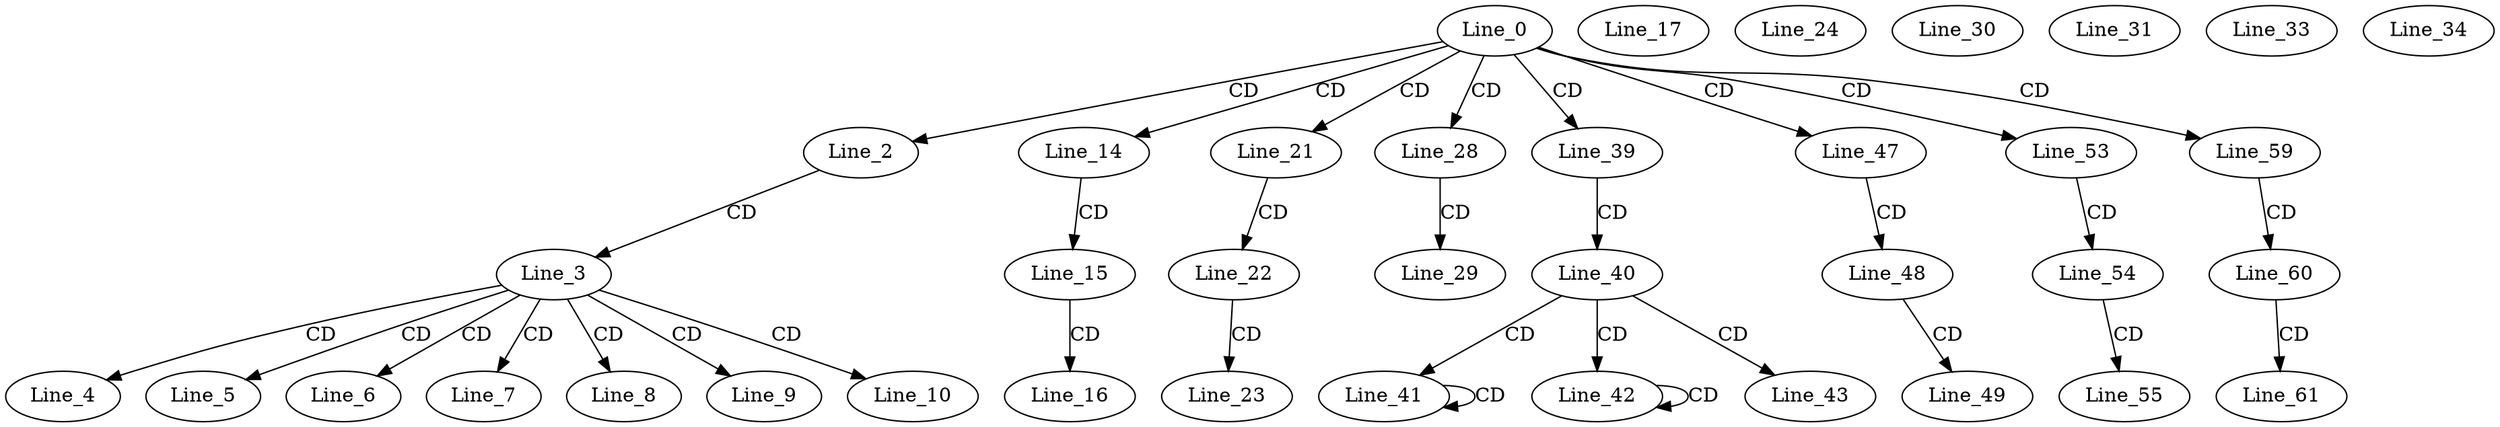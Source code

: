 digraph G {
  Line_0;
  Line_2;
  Line_3;
  Line_4;
  Line_5;
  Line_6;
  Line_7;
  Line_8;
  Line_9;
  Line_10;
  Line_14;
  Line_15;
  Line_16;
  Line_17;
  Line_21;
  Line_22;
  Line_23;
  Line_24;
  Line_28;
  Line_29;
  Line_30;
  Line_30;
  Line_31;
  Line_33;
  Line_34;
  Line_39;
  Line_40;
  Line_41;
  Line_41;
  Line_41;
  Line_42;
  Line_42;
  Line_42;
  Line_43;
  Line_47;
  Line_48;
  Line_49;
  Line_53;
  Line_54;
  Line_55;
  Line_59;
  Line_60;
  Line_61;
  Line_0 -> Line_2 [ label="CD" ];
  Line_2 -> Line_3 [ label="CD" ];
  Line_3 -> Line_4 [ label="CD" ];
  Line_3 -> Line_5 [ label="CD" ];
  Line_3 -> Line_6 [ label="CD" ];
  Line_3 -> Line_7 [ label="CD" ];
  Line_3 -> Line_8 [ label="CD" ];
  Line_3 -> Line_9 [ label="CD" ];
  Line_3 -> Line_10 [ label="CD" ];
  Line_0 -> Line_14 [ label="CD" ];
  Line_14 -> Line_15 [ label="CD" ];
  Line_15 -> Line_16 [ label="CD" ];
  Line_0 -> Line_21 [ label="CD" ];
  Line_21 -> Line_22 [ label="CD" ];
  Line_22 -> Line_23 [ label="CD" ];
  Line_0 -> Line_28 [ label="CD" ];
  Line_28 -> Line_29 [ label="CD" ];
  Line_0 -> Line_39 [ label="CD" ];
  Line_39 -> Line_40 [ label="CD" ];
  Line_40 -> Line_41 [ label="CD" ];
  Line_41 -> Line_41 [ label="CD" ];
  Line_40 -> Line_42 [ label="CD" ];
  Line_42 -> Line_42 [ label="CD" ];
  Line_40 -> Line_43 [ label="CD" ];
  Line_0 -> Line_47 [ label="CD" ];
  Line_47 -> Line_48 [ label="CD" ];
  Line_48 -> Line_49 [ label="CD" ];
  Line_0 -> Line_53 [ label="CD" ];
  Line_53 -> Line_54 [ label="CD" ];
  Line_54 -> Line_55 [ label="CD" ];
  Line_0 -> Line_59 [ label="CD" ];
  Line_59 -> Line_60 [ label="CD" ];
  Line_60 -> Line_61 [ label="CD" ];
}
